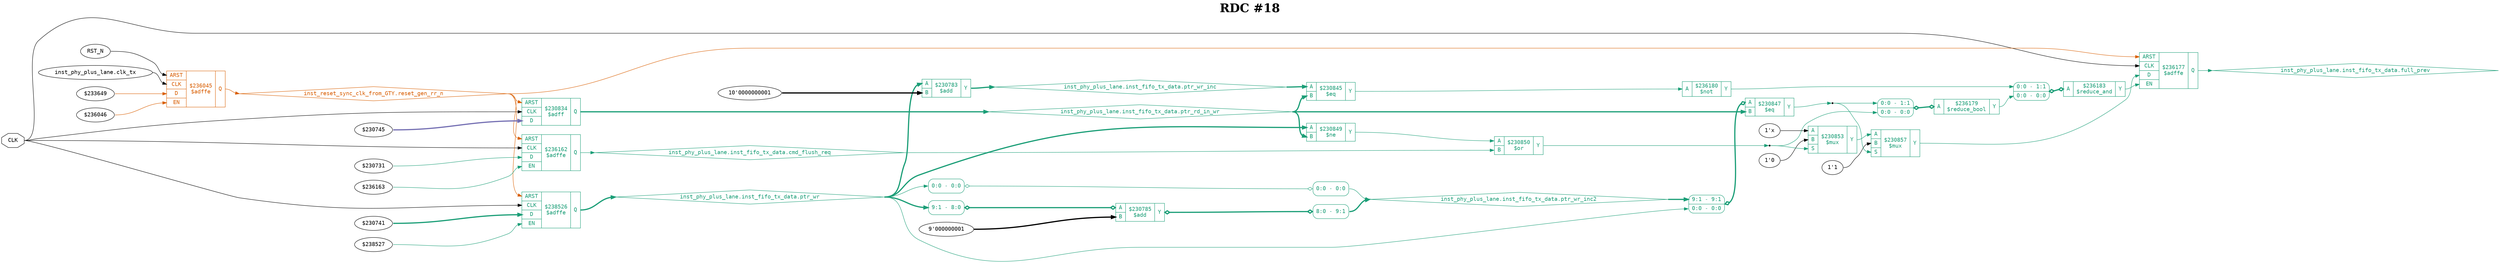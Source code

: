 digraph "spacefibre_light_top" {
label=<<b>RDC #18</b>>;
labelloc="t"
fontsize="30"
node ["fontname"="Courier"]
edge ["fontname"="Courier"]
rankdir="LR";
remincross=true;
n10 [ shape=octagon, label="CLK", color="black", fontcolor="black", href="/src/ip_spacefibre_light_top/spacefibre_light_top.vhd#45" ];
n11 [ shape=diamond, label="inst_phy_plus_lane.inst_fifo_tx_data.cmd_flush_req", colorscheme="dark28", color="1", fontcolor="1", href="/src/ip/fifo_dc/fifo_dc.vhd#111" ];
n12 [ shape=diamond, label="inst_phy_plus_lane.inst_fifo_tx_data.full_prev", colorscheme="dark28", color="1", fontcolor="1", href="/src/ip/fifo_dc/fifo_dc.vhd#128" ];
n13 [ shape=diamond, label="inst_phy_plus_lane.inst_fifo_tx_data.ptr_rd_in_wr", colorscheme="dark28", color="1", fontcolor="1", href="/src/ip/fifo_dc/fifo_dc.vhd#106" ];
n14 [ shape=diamond, label="inst_phy_plus_lane.inst_fifo_tx_data.ptr_wr", colorscheme="dark28", color="1", fontcolor="1", href="/src/ip/fifo_dc/fifo_dc.vhd#94" ];
n15 [ shape=diamond, label="inst_phy_plus_lane.inst_fifo_tx_data.ptr_wr_inc", colorscheme="dark28", color="1", fontcolor="1", href="/src/ip/fifo_dc/fifo_dc.vhd#95" ];
n16 [ shape=diamond, label="inst_phy_plus_lane.inst_fifo_tx_data.ptr_wr_inc2", colorscheme="dark28", color="1", fontcolor="1", href="/src/ip/fifo_dc/fifo_dc.vhd#96" ];
n17 [ shape=diamond, label="inst_reset_sync_clk_from_GTY.reset_gen_rr_n", colorscheme="dark28", color="2", fontcolor="2", href="/src/ip_spacefibre_light_top/reset_gen.vhd#46" ];
{ rank="source"; n10;}
{ rank="sink";}
v0 [ label="RST_N" ];
v1 [ label="inst_phy_plus_lane.clk_tx" ];
v2 [ label="$233649" ];
v3 [ label="$236046" ];
c22 [ shape=record, label="{{<p18> ARST|<p10> CLK|<p19> D|<p20> EN}|$236045\n$adffe|{<p21> Q}}", colorscheme="dark28", color="2", fontcolor="2" , href="/src/ip_spacefibre_light_top/reset_gen.vhd#56"  ];
v4 [ label="$230731" ];
v5 [ label="$236163" ];
c23 [ shape=record, label="{{<p18> ARST|<p10> CLK|<p19> D|<p20> EN}|$236162\n$adffe|{<p21> Q}}", colorscheme="dark28", color="1", fontcolor="1" , href="/src/ip/fifo_dc/fifo_dc.vhd#440"  ];
c24 [ shape=record, label="{{<p18> ARST|<p10> CLK|<p19> D|<p20> EN}|$236177\n$adffe|{<p21> Q}}", colorscheme="dark28", color="1", fontcolor="1" , href="/src/ip/fifo_dc/fifo_dc.vhd#256"  ];
v6 [ label="$230741" ];
v7 [ label="$238527" ];
c25 [ shape=record, label="{{<p18> ARST|<p10> CLK|<p19> D|<p20> EN}|$238526\n$adffe|{<p21> Q}}", colorscheme="dark28", color="1", fontcolor="1" , href="/src/ip/fifo_dc/fifo_dc.vhd#199"  ];
c28 [ shape=record, label="{{<p26> A}|$236179\n$reduce_bool|{<p27> Y}}", colorscheme="dark28", color="1", fontcolor="1" ];
x8 [ shape=record, style=rounded, label="<s1> 0:0 - 1:1 |<s0> 0:0 - 0:0 ", colorscheme="dark28", color="1", fontcolor="1" ];
x8:e -> c28:p26:w [arrowhead=odiamond, arrowtail=odiamond, dir=both, colorscheme="dark28", color="1", fontcolor="1", style="setlinewidth(3)", label=""];
c29 [ shape=record, label="{{<p26> A}|$236180\n$not|{<p27> Y}}", colorscheme="dark28", color="1", fontcolor="1" ];
c30 [ shape=record, label="{{<p26> A}|$236183\n$reduce_and|{<p27> Y}}", colorscheme="dark28", color="1", fontcolor="1" ];
x9 [ shape=record, style=rounded, label="<s1> 0:0 - 1:1 |<s0> 0:0 - 0:0 ", colorscheme="dark28", color="1", fontcolor="1" ];
x9:e -> c30:p26:w [arrowhead=odiamond, arrowtail=odiamond, dir=both, colorscheme="dark28", color="1", fontcolor="1", style="setlinewidth(3)", label=""];
v10 [ label="10'0000000001" ];
c32 [ shape=record, label="{{<p26> A|<p31> B}|$230783\n$add|{<p27> Y}}", colorscheme="dark28", color="1", fontcolor="1" , href="/src/ip/fifo_dc/fifo_dc.vhd#170"  ];
v12 [ label="9'000000001" ];
c33 [ shape=record, label="{{<p26> A|<p31> B}|$230785\n$add|{<p27> Y}}", colorscheme="dark28", color="1", fontcolor="1" , href="/src/ip/fifo_dc/fifo_dc.vhd#171"  ];
x11 [ shape=record, style=rounded, label="<s0> 9:1 - 8:0 ", colorscheme="dark28", color="1", fontcolor="1" ];
x11:e -> c33:p26:w [arrowhead=odiamond, arrowtail=odiamond, dir=both, colorscheme="dark28", color="1", fontcolor="1", style="setlinewidth(3)", label=""];
x13 [ shape=record, style=rounded, label="<s0> 8:0 - 9:1 ", colorscheme="dark28", color="1", fontcolor="1" ];
c33:p27:e -> x13:w [arrowhead=odiamond, arrowtail=odiamond, dir=both, colorscheme="dark28", color="1", fontcolor="1", style="setlinewidth(3)", label=""];
c34 [ shape=record, label="{{<p26> A|<p31> B}|$230845\n$eq|{<p27> Y}}", colorscheme="dark28", color="1", fontcolor="1" , href="/src/ip/fifo_dc/fifo_dc.vhd#262"  ];
c35 [ shape=record, label="{{<p26> A|<p31> B}|$230847\n$eq|{<p27> Y}}", colorscheme="dark28", color="1", fontcolor="1" , href="/src/ip/fifo_dc/fifo_dc.vhd#264"  ];
x14 [ shape=record, style=rounded, label="<s1> 9:1 - 9:1 |<s0> 0:0 - 0:0 ", colorscheme="dark28", color="1", fontcolor="1" ];
x14:e -> c35:p26:w [arrowhead=odiamond, arrowtail=odiamond, dir=both, colorscheme="dark28", color="1", fontcolor="1", style="setlinewidth(3)", label=""];
c36 [ shape=record, label="{{<p26> A|<p31> B}|$230850\n$or|{<p27> Y}}", colorscheme="dark28", color="1", fontcolor="1" , href="/src/ip/fifo_dc/fifo_dc.vhd#266"  ];
v15 [ label="1'x" ];
v16 [ label="1'0" ];
c38 [ shape=record, label="{{<p26> A|<p31> B|<p37> S}|$230853\n$mux|{<p27> Y}}", colorscheme="dark28", color="1", fontcolor="1" , href="/src/ip/fifo_dc/fifo_dc.vhd#262"  ];
v17 [ label="1'1" ];
c39 [ shape=record, label="{{<p26> A|<p31> B|<p37> S}|$230857\n$mux|{<p27> Y}}", colorscheme="dark28", color="1", fontcolor="1" , href="/src/ip/fifo_dc/fifo_dc.vhd#262"  ];
c40 [ shape=record, label="{{<p26> A|<p31> B}|$230849\n$ne|{<p27> Y}}", colorscheme="dark28", color="1", fontcolor="1" , href="/src/ip/fifo_dc/fifo_dc.vhd#266"  ];
v18 [ label="$230745" ];
c41 [ shape=record, label="{{<p18> ARST|<p10> CLK|<p19> D}|$230834\n$adff|{<p21> Q}}", colorscheme="dark28", color="1", fontcolor="1" , href="/src/ip/fifo_dc/fifo_dc.vhd#222"  ];
x19 [ shape=record, style=rounded, label="<s0> 0:0 - 0:0 ", colorscheme="dark28", color="1", fontcolor="1" ];
x20 [ shape=record, style=rounded, label="<s0> 0:0 - 0:0 ", colorscheme="dark28", color="1", fontcolor="1" ];
x19:e -> x20:w [arrowhead=odiamond, arrowtail=odiamond, dir=both, colorscheme="dark28", color="1", fontcolor="1", label=""];
c28:p27:e -> x9:s0:w [colorscheme="dark28", color="1", fontcolor="1", label=""];
n10:e -> c23:p10:w [color="black", fontcolor="black", label=""];
n10:e -> c24:p10:w [color="black", fontcolor="black", label=""];
n10:e -> c25:p10:w [color="black", fontcolor="black", label=""];
n10:e -> c41:p10:w [color="black", fontcolor="black", label=""];
c23:p21:e -> n11:w [colorscheme="dark28", color="1", fontcolor="1", label=""];
n11:e -> c36:p31:w [colorscheme="dark28", color="1", fontcolor="1", label=""];
c24:p21:e -> n12:w [colorscheme="dark28", color="1", fontcolor="1", label=""];
c41:p21:e -> n13:w [colorscheme="dark28", color="1", fontcolor="1", style="setlinewidth(3)", label=""];
n13:e -> c34:p31:w [colorscheme="dark28", color="1", fontcolor="1", style="setlinewidth(3)", label=""];
n13:e -> c35:p31:w [colorscheme="dark28", color="1", fontcolor="1", style="setlinewidth(3)", label=""];
n13:e -> c40:p31:w [colorscheme="dark28", color="1", fontcolor="1", style="setlinewidth(3)", label=""];
c25:p21:e -> n14:w [colorscheme="dark28", color="1", fontcolor="1", style="setlinewidth(3)", label=""];
n14:e -> c32:p26:w [colorscheme="dark28", color="1", fontcolor="1", style="setlinewidth(3)", label=""];
n14:e -> c40:p26:w [colorscheme="dark28", color="1", fontcolor="1", style="setlinewidth(3)", label=""];
n14:e -> x11:s0:w [colorscheme="dark28", color="1", fontcolor="1", style="setlinewidth(3)", label=""];
n14:e -> x14:s0:w [colorscheme="dark28", color="1", fontcolor="1", label=""];
n14:e -> x19:s0:w [colorscheme="dark28", color="1", fontcolor="1", label=""];
c32:p27:e -> n15:w [colorscheme="dark28", color="1", fontcolor="1", style="setlinewidth(3)", label=""];
n15:e -> c34:p26:w [colorscheme="dark28", color="1", fontcolor="1", style="setlinewidth(3)", label=""];
x13:s0:e -> n16:w [colorscheme="dark28", color="1", fontcolor="1", style="setlinewidth(3)", label=""];
x20:s0:e -> n16:w [colorscheme="dark28", color="1", fontcolor="1", label=""];
n16:e -> x14:s1:w [colorscheme="dark28", color="1", fontcolor="1", style="setlinewidth(3)", label=""];
c22:p21:e -> n17:w [colorscheme="dark28", color="2", fontcolor="2", label=""];
n17:e -> c23:p18:w [colorscheme="dark28", color="2", fontcolor="2", label=""];
n17:e -> c24:p18:w [colorscheme="dark28", color="2", fontcolor="2", label=""];
n17:e -> c25:p18:w [colorscheme="dark28", color="2", fontcolor="2", label=""];
n17:e -> c41:p18:w [colorscheme="dark28", color="2", fontcolor="2", label=""];
c30:p27:e -> c24:p20:w [colorscheme="dark28", color="1", fontcolor="1", label=""];
c29:p27:e -> x9:s1:w [colorscheme="dark28", color="1", fontcolor="1", label=""];
c34:p27:e -> c29:p26:w [colorscheme="dark28", color="1", fontcolor="1", label=""];
n5 [ shape=point ];
c35:p27:e -> n5:w [colorscheme="dark28", color="1", fontcolor="1", label=""];
n5:e -> c39:p37:w [colorscheme="dark28", color="1", fontcolor="1", label=""];
n5:e -> x8:s1:w [colorscheme="dark28", color="1", fontcolor="1", label=""];
c40:p27:e -> c36:p26:w [colorscheme="dark28", color="1", fontcolor="1", label=""];
n7 [ shape=point ];
c36:p27:e -> n7:w [colorscheme="dark28", color="1", fontcolor="1", label=""];
n7:e -> c38:p37:w [colorscheme="dark28", color="1", fontcolor="1", label=""];
n7:e -> x8:s0:w [colorscheme="dark28", color="1", fontcolor="1", label=""];
c38:p27:e -> c39:p26:w [colorscheme="dark28", color="1", fontcolor="1", label=""];
c39:p27:e -> c24:p19:w [colorscheme="dark28", color="1", fontcolor="1", label=""];
v0:e -> c22:p18:w [color="black", fontcolor="black", label=""];
v1:e -> c22:p10:w [color="black", fontcolor="black", label=""];
v10:e -> c32:p31:w [color="black", fontcolor="black", style="setlinewidth(3)", label=""];
v12:e -> c33:p31:w [color="black", fontcolor="black", style="setlinewidth(3)", label=""];
v15:e -> c38:p26:w [color="black", fontcolor="black", label=""];
v16:e -> c38:p31:w [color="black", fontcolor="black", label=""];
v17:e -> c39:p31:w [color="black", fontcolor="black", label=""];
v18:e -> c41:p19:w [colorscheme="dark28", color="3", fontcolor="3", style="setlinewidth(3)", label=""];
v2:e -> c22:p19:w [colorscheme="dark28", color="2", fontcolor="2", label=""];
v3:e -> c22:p20:w [colorscheme="dark28", color="2", fontcolor="2", label=""];
v4:e -> c23:p19:w [colorscheme="dark28", color="1", fontcolor="1", label=""];
v5:e -> c23:p20:w [colorscheme="dark28", color="1", fontcolor="1", label=""];
v6:e -> c25:p19:w [colorscheme="dark28", color="1", fontcolor="1", style="setlinewidth(3)", label=""];
v7:e -> c25:p20:w [colorscheme="dark28", color="1", fontcolor="1", label=""];
}
